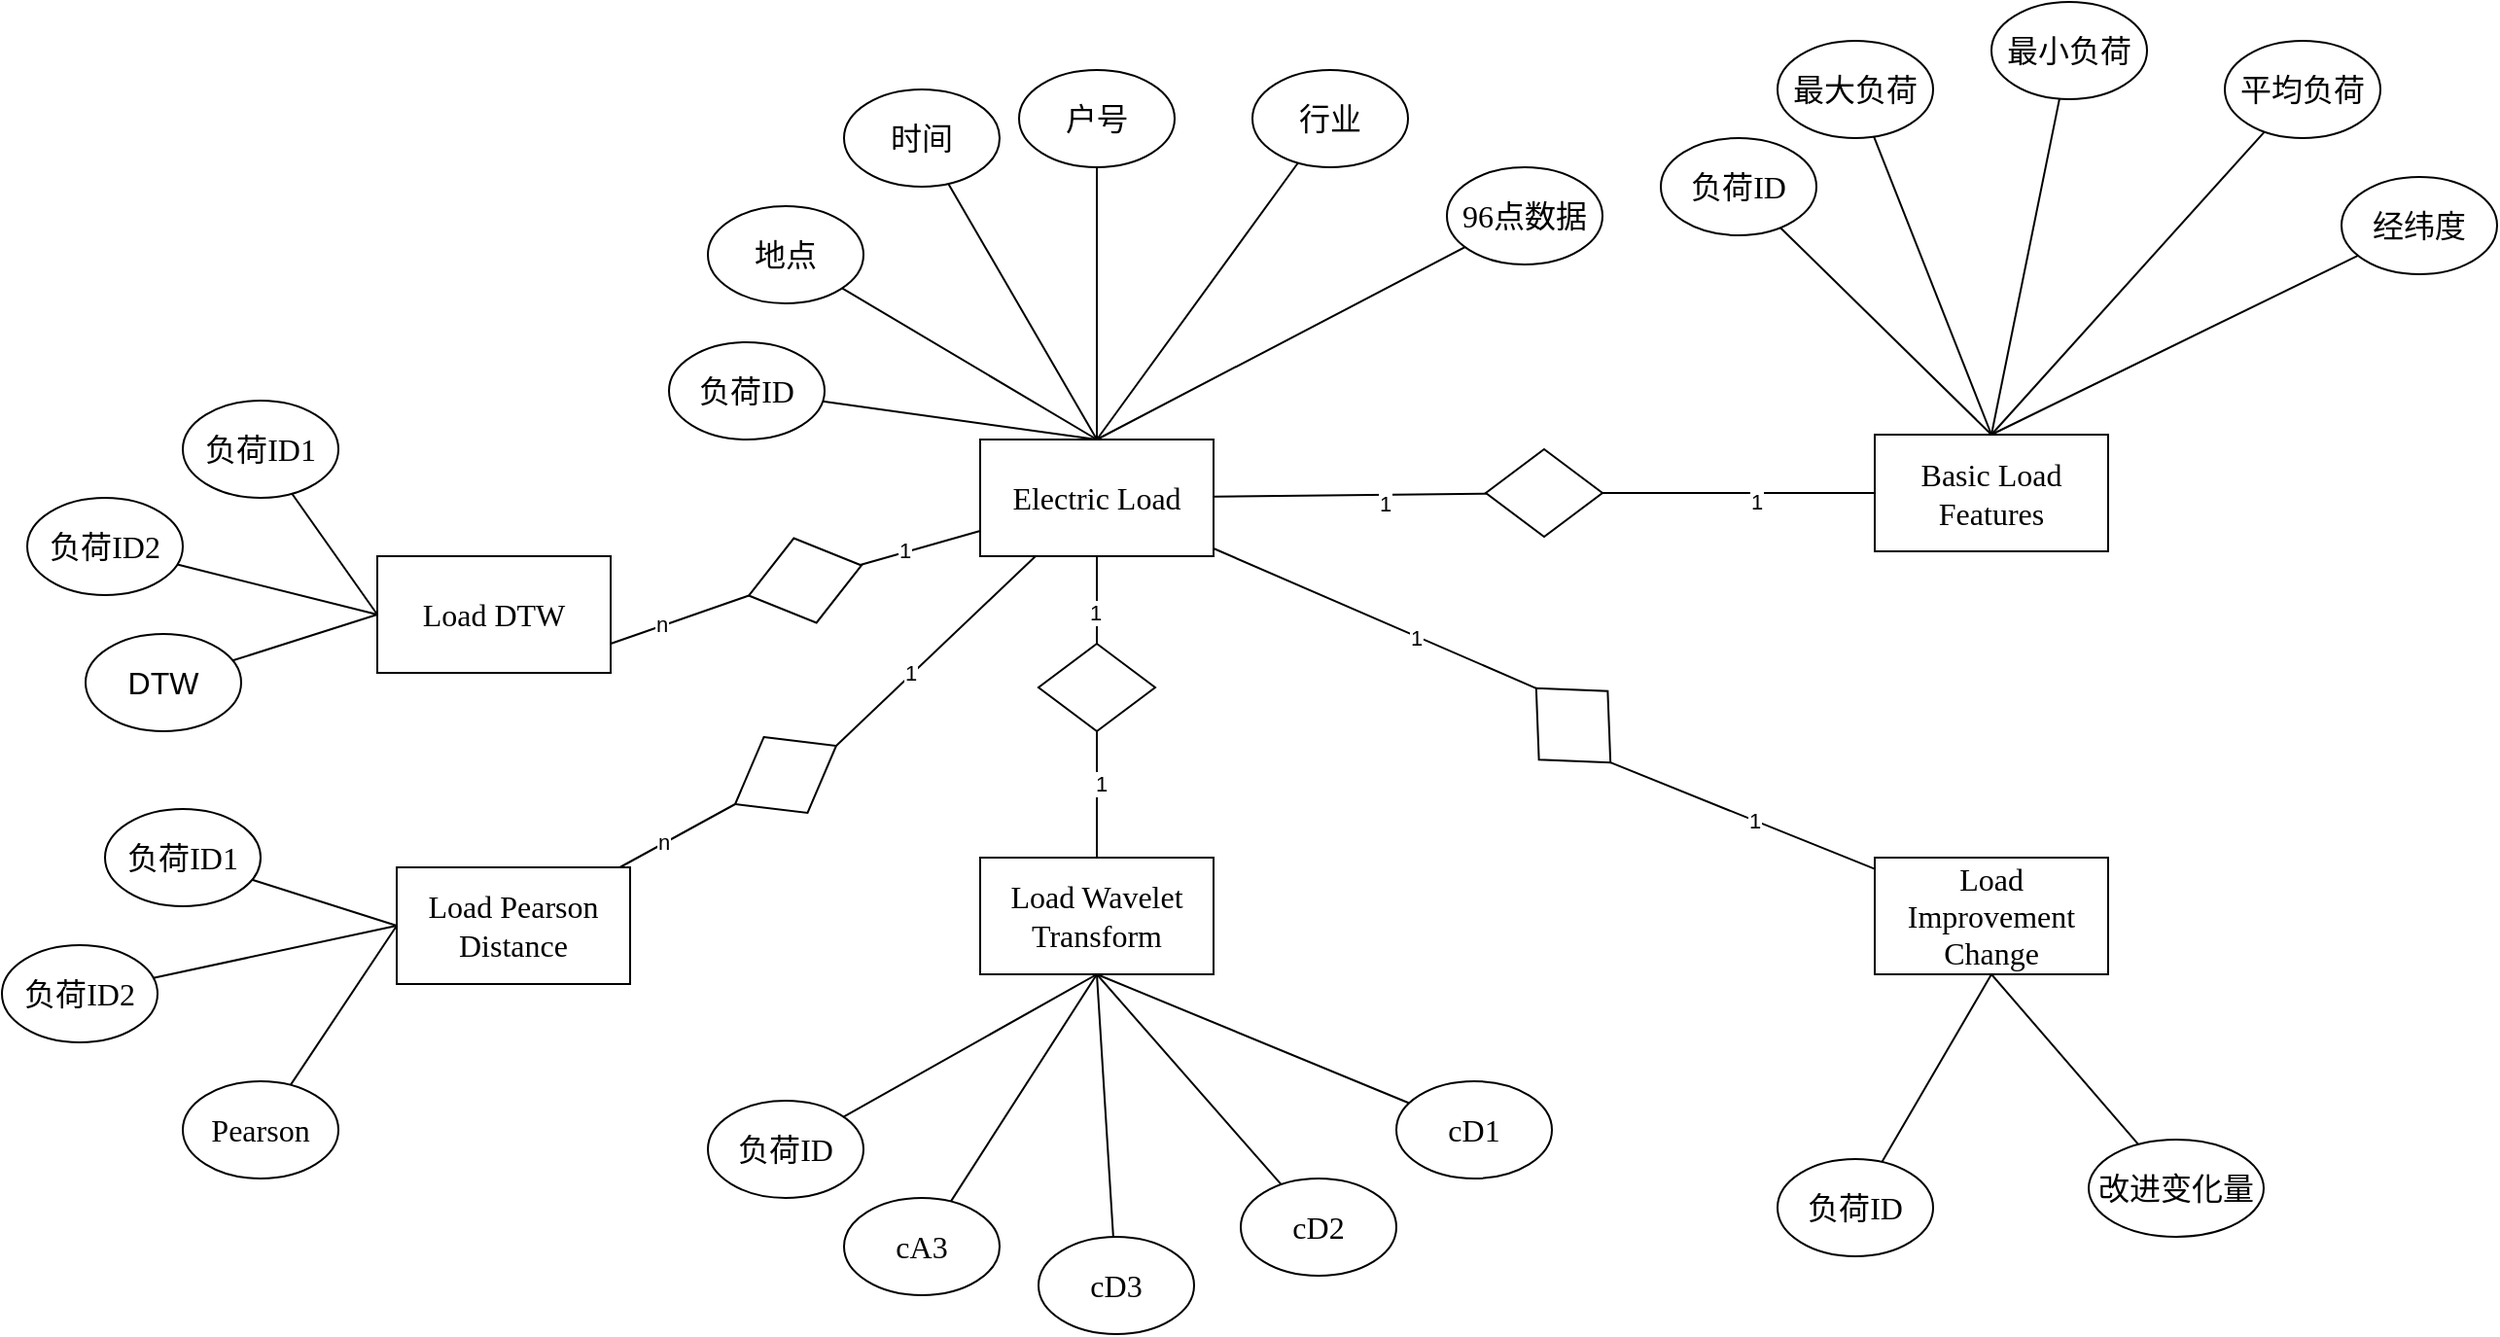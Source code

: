 <mxfile version="24.6.5" type="github">
  <diagram name="第 1 页" id="L7j6VMS08V03UZehalkH">
    <mxGraphModel dx="1859" dy="625" grid="1" gridSize="10" guides="1" tooltips="1" connect="1" arrows="1" fold="1" page="1" pageScale="1" pageWidth="827" pageHeight="1169" math="0" shadow="0">
      <root>
        <mxCell id="0" />
        <mxCell id="1" parent="0" />
        <mxCell id="dhrCfTJYzPtT5JMYGl7l-1" value="&lt;span style=&quot;text-align: start; font-size: 12pt; font-family: &amp;quot;Times New Roman&amp;quot;, serif;&quot; lang=&quot;EN-US&quot;&gt;Electric Load&lt;/span&gt;&lt;span style=&quot;font-size: medium; text-align: start;&quot;&gt;&lt;/span&gt;" style="rounded=0;whiteSpace=wrap;html=1;" vertex="1" parent="1">
          <mxGeometry x="200" y="310" width="120" height="60" as="geometry" />
        </mxCell>
        <mxCell id="dhrCfTJYzPtT5JMYGl7l-2" value="&lt;span style=&quot;text-align: start; font-size: 12pt; font-family: 仿宋_GB2312;&quot;&gt;户号&lt;/span&gt;&lt;span style=&quot;font-size: medium; text-align: start;&quot;&gt;&lt;/span&gt;" style="ellipse;whiteSpace=wrap;html=1;" vertex="1" parent="1">
          <mxGeometry x="220" y="120" width="80" height="50" as="geometry" />
        </mxCell>
        <mxCell id="dhrCfTJYzPtT5JMYGl7l-3" value="&lt;span style=&quot;text-align: start; font-size: 12pt; font-family: 仿宋_GB2312;&quot;&gt;行业&lt;/span&gt;&lt;span style=&quot;font-size: medium; text-align: start;&quot;&gt;&lt;/span&gt;" style="ellipse;whiteSpace=wrap;html=1;" vertex="1" parent="1">
          <mxGeometry x="340" y="120" width="80" height="50" as="geometry" />
        </mxCell>
        <mxCell id="dhrCfTJYzPtT5JMYGl7l-4" value="&lt;span style=&quot;text-align: start; font-size: 12pt; font-family: 仿宋_GB2312;&quot;&gt;时间&lt;/span&gt;&lt;span style=&quot;font-size: medium; text-align: start;&quot;&gt;&lt;/span&gt;" style="ellipse;whiteSpace=wrap;html=1;" vertex="1" parent="1">
          <mxGeometry x="130" y="130" width="80" height="50" as="geometry" />
        </mxCell>
        <mxCell id="dhrCfTJYzPtT5JMYGl7l-5" value="&lt;span style=&quot;text-align: start; font-size: 12pt; font-family: 仿宋_GB2312;&quot;&gt;地点&lt;/span&gt;" style="ellipse;whiteSpace=wrap;html=1;" vertex="1" parent="1">
          <mxGeometry x="60" y="190" width="80" height="50" as="geometry" />
        </mxCell>
        <mxCell id="dhrCfTJYzPtT5JMYGl7l-8" style="rounded=0;orthogonalLoop=1;jettySize=auto;html=1;entryX=0.5;entryY=0;entryDx=0;entryDy=0;endArrow=none;endFill=0;" edge="1" parent="1" source="dhrCfTJYzPtT5JMYGl7l-6" target="dhrCfTJYzPtT5JMYGl7l-1">
          <mxGeometry relative="1" as="geometry" />
        </mxCell>
        <mxCell id="dhrCfTJYzPtT5JMYGl7l-6" value="&lt;span style=&quot;text-align: start; font-size: 12pt; font-family: 仿宋_GB2312;&quot;&gt;负荷&lt;/span&gt;&lt;span style=&quot;text-align: start; font-size: 12pt; font-family: &amp;quot;Times New Roman&amp;quot;, serif;&quot; lang=&quot;EN-US&quot;&gt;ID&lt;/span&gt;&lt;span style=&quot;font-size: medium; text-align: start;&quot;&gt;&lt;/span&gt;" style="ellipse;whiteSpace=wrap;html=1;" vertex="1" parent="1">
          <mxGeometry x="40" y="260" width="80" height="50" as="geometry" />
        </mxCell>
        <mxCell id="dhrCfTJYzPtT5JMYGl7l-7" value="&lt;span style=&quot;text-align: start; font-size: 12pt; font-family: &amp;quot;Times New Roman&amp;quot;, serif;&quot; lang=&quot;EN-US&quot;&gt;96&lt;/span&gt;&lt;span style=&quot;text-align: start; font-size: 12pt; font-family: 仿宋_GB2312;&quot;&gt;点数据&lt;/span&gt;&lt;span style=&quot;font-size: medium; text-align: start;&quot;&gt;&lt;/span&gt;" style="ellipse;whiteSpace=wrap;html=1;" vertex="1" parent="1">
          <mxGeometry x="440" y="170" width="80" height="50" as="geometry" />
        </mxCell>
        <mxCell id="dhrCfTJYzPtT5JMYGl7l-9" style="rounded=0;orthogonalLoop=1;jettySize=auto;html=1;entryX=0.5;entryY=0;entryDx=0;entryDy=0;endArrow=none;endFill=0;" edge="1" parent="1" source="dhrCfTJYzPtT5JMYGl7l-5" target="dhrCfTJYzPtT5JMYGl7l-1">
          <mxGeometry relative="1" as="geometry">
            <mxPoint x="48" y="183" as="sourcePoint" />
            <mxPoint x="220" y="350" as="targetPoint" />
          </mxGeometry>
        </mxCell>
        <mxCell id="dhrCfTJYzPtT5JMYGl7l-10" style="rounded=0;orthogonalLoop=1;jettySize=auto;html=1;entryX=0.5;entryY=0;entryDx=0;entryDy=0;endArrow=none;endFill=0;" edge="1" parent="1" source="dhrCfTJYzPtT5JMYGl7l-4" target="dhrCfTJYzPtT5JMYGl7l-1">
          <mxGeometry relative="1" as="geometry">
            <mxPoint x="58" y="193" as="sourcePoint" />
            <mxPoint x="230" y="360" as="targetPoint" />
          </mxGeometry>
        </mxCell>
        <mxCell id="dhrCfTJYzPtT5JMYGl7l-11" style="rounded=0;orthogonalLoop=1;jettySize=auto;html=1;entryX=0.5;entryY=0;entryDx=0;entryDy=0;endArrow=none;endFill=0;" edge="1" parent="1" source="dhrCfTJYzPtT5JMYGl7l-2" target="dhrCfTJYzPtT5JMYGl7l-1">
          <mxGeometry relative="1" as="geometry">
            <mxPoint x="68" y="203" as="sourcePoint" />
            <mxPoint x="240" y="370" as="targetPoint" />
          </mxGeometry>
        </mxCell>
        <mxCell id="dhrCfTJYzPtT5JMYGl7l-12" style="rounded=0;orthogonalLoop=1;jettySize=auto;html=1;entryX=0.5;entryY=0;entryDx=0;entryDy=0;endArrow=none;endFill=0;" edge="1" parent="1" source="dhrCfTJYzPtT5JMYGl7l-3" target="dhrCfTJYzPtT5JMYGl7l-1">
          <mxGeometry relative="1" as="geometry">
            <mxPoint x="78" y="213" as="sourcePoint" />
            <mxPoint x="250" y="380" as="targetPoint" />
          </mxGeometry>
        </mxCell>
        <mxCell id="dhrCfTJYzPtT5JMYGl7l-13" style="rounded=0;orthogonalLoop=1;jettySize=auto;html=1;entryX=0.5;entryY=0;entryDx=0;entryDy=0;endArrow=none;endFill=0;" edge="1" parent="1" source="dhrCfTJYzPtT5JMYGl7l-7" target="dhrCfTJYzPtT5JMYGl7l-1">
          <mxGeometry relative="1" as="geometry">
            <mxPoint x="88" y="223" as="sourcePoint" />
            <mxPoint x="260" y="390" as="targetPoint" />
          </mxGeometry>
        </mxCell>
        <mxCell id="dhrCfTJYzPtT5JMYGl7l-15" value="&lt;span style=&quot;text-align: start; font-size: 12pt; font-family: &amp;quot;Times New Roman&amp;quot;, serif;&quot; lang=&quot;EN-US&quot;&gt;Basic Load Features&lt;/span&gt;&lt;span style=&quot;font-size: medium; text-align: start;&quot;&gt;&lt;/span&gt;" style="rounded=0;whiteSpace=wrap;html=1;" vertex="1" parent="1">
          <mxGeometry x="660" y="307.5" width="120" height="60" as="geometry" />
        </mxCell>
        <mxCell id="dhrCfTJYzPtT5JMYGl7l-16" value="&lt;span style=&quot;text-align: start; font-size: 12pt; font-family: 仿宋_GB2312;&quot;&gt;负荷&lt;/span&gt;&lt;span style=&quot;text-align: start; font-size: 12pt; font-family: &amp;quot;Times New Roman&amp;quot;, serif;&quot; lang=&quot;EN-US&quot;&gt;ID&lt;/span&gt;&lt;span style=&quot;font-size: medium; text-align: start;&quot;&gt;&lt;/span&gt;" style="ellipse;whiteSpace=wrap;html=1;" vertex="1" parent="1">
          <mxGeometry x="550" y="155" width="80" height="50" as="geometry" />
        </mxCell>
        <mxCell id="dhrCfTJYzPtT5JMYGl7l-17" value="&lt;span style=&quot;text-align: start; font-size: 12pt; font-family: 仿宋_GB2312;&quot;&gt;经纬度&lt;/span&gt;&lt;span style=&quot;font-size: medium; text-align: start;&quot;&gt;&lt;/span&gt;" style="ellipse;whiteSpace=wrap;html=1;" vertex="1" parent="1">
          <mxGeometry x="900" y="175" width="80" height="50" as="geometry" />
        </mxCell>
        <mxCell id="dhrCfTJYzPtT5JMYGl7l-18" value="&lt;span style=&quot;text-align: start; font-size: 12pt; font-family: 仿宋_GB2312;&quot;&gt;平均负荷&lt;/span&gt;&lt;span style=&quot;font-size: medium; text-align: start;&quot;&gt;&lt;/span&gt;" style="ellipse;whiteSpace=wrap;html=1;" vertex="1" parent="1">
          <mxGeometry x="840" y="105" width="80" height="50" as="geometry" />
        </mxCell>
        <mxCell id="dhrCfTJYzPtT5JMYGl7l-19" value="&lt;span style=&quot;text-align: start; font-size: 12pt; font-family: 仿宋_GB2312;&quot;&gt;最小负荷&lt;/span&gt;&lt;span style=&quot;font-size: medium; text-align: start;&quot;&gt;&lt;/span&gt;" style="ellipse;whiteSpace=wrap;html=1;" vertex="1" parent="1">
          <mxGeometry x="720" y="85" width="80" height="50" as="geometry" />
        </mxCell>
        <mxCell id="dhrCfTJYzPtT5JMYGl7l-20" value="&lt;span style=&quot;text-align: start; font-size: 12pt; font-family: 仿宋_GB2312;&quot;&gt;最大负荷&lt;/span&gt;&lt;span style=&quot;font-size: medium; text-align: start;&quot;&gt;&lt;/span&gt;" style="ellipse;whiteSpace=wrap;html=1;" vertex="1" parent="1">
          <mxGeometry x="610" y="105" width="80" height="50" as="geometry" />
        </mxCell>
        <mxCell id="dhrCfTJYzPtT5JMYGl7l-21" style="rounded=0;orthogonalLoop=1;jettySize=auto;html=1;endArrow=none;endFill=0;entryX=0.5;entryY=0;entryDx=0;entryDy=0;" edge="1" parent="1" source="dhrCfTJYzPtT5JMYGl7l-16" target="dhrCfTJYzPtT5JMYGl7l-15">
          <mxGeometry relative="1" as="geometry">
            <mxPoint x="450" y="205" as="sourcePoint" />
            <mxPoint x="910" y="270" as="targetPoint" />
          </mxGeometry>
        </mxCell>
        <mxCell id="dhrCfTJYzPtT5JMYGl7l-22" style="rounded=0;orthogonalLoop=1;jettySize=auto;html=1;endArrow=none;endFill=0;entryX=0.5;entryY=0;entryDx=0;entryDy=0;" edge="1" parent="1" source="dhrCfTJYzPtT5JMYGl7l-20" target="dhrCfTJYzPtT5JMYGl7l-15">
          <mxGeometry relative="1" as="geometry">
            <mxPoint x="460" y="215" as="sourcePoint" />
            <mxPoint x="910" y="270" as="targetPoint" />
            <Array as="points" />
          </mxGeometry>
        </mxCell>
        <mxCell id="dhrCfTJYzPtT5JMYGl7l-23" style="rounded=0;orthogonalLoop=1;jettySize=auto;html=1;endArrow=none;endFill=0;entryX=0.5;entryY=0;entryDx=0;entryDy=0;" edge="1" parent="1" source="dhrCfTJYzPtT5JMYGl7l-19" target="dhrCfTJYzPtT5JMYGl7l-15">
          <mxGeometry relative="1" as="geometry">
            <mxPoint x="470" y="225" as="sourcePoint" />
            <mxPoint x="910" y="270" as="targetPoint" />
          </mxGeometry>
        </mxCell>
        <mxCell id="dhrCfTJYzPtT5JMYGl7l-24" style="rounded=0;orthogonalLoop=1;jettySize=auto;html=1;entryX=0.5;entryY=0;entryDx=0;entryDy=0;endArrow=none;endFill=0;" edge="1" parent="1" source="dhrCfTJYzPtT5JMYGl7l-18" target="dhrCfTJYzPtT5JMYGl7l-15">
          <mxGeometry relative="1" as="geometry">
            <mxPoint x="480" y="235" as="sourcePoint" />
            <mxPoint x="310" y="350" as="targetPoint" />
          </mxGeometry>
        </mxCell>
        <mxCell id="dhrCfTJYzPtT5JMYGl7l-25" style="rounded=0;orthogonalLoop=1;jettySize=auto;html=1;entryX=0.5;entryY=0;entryDx=0;entryDy=0;endArrow=none;endFill=0;" edge="1" parent="1" source="dhrCfTJYzPtT5JMYGl7l-17" target="dhrCfTJYzPtT5JMYGl7l-15">
          <mxGeometry relative="1" as="geometry">
            <mxPoint x="490" y="245" as="sourcePoint" />
            <mxPoint x="320" y="360" as="targetPoint" />
          </mxGeometry>
        </mxCell>
        <mxCell id="dhrCfTJYzPtT5JMYGl7l-27" value="&lt;span style=&quot;text-align: start; font-size: 12pt; font-family: &amp;quot;Times New Roman&amp;quot;, serif;&quot; lang=&quot;EN-US&quot;&gt;Load Wavelet Transform&lt;/span&gt;&lt;span style=&quot;font-size: medium; text-align: start;&quot;&gt;&lt;/span&gt;" style="rounded=0;whiteSpace=wrap;html=1;" vertex="1" parent="1">
          <mxGeometry x="200" y="525" width="120" height="60" as="geometry" />
        </mxCell>
        <mxCell id="dhrCfTJYzPtT5JMYGl7l-28" value="&lt;span style=&quot;text-align: start; font-size: 12pt; font-family: &amp;quot;Times New Roman&amp;quot;, serif;&quot; lang=&quot;EN-US&quot;&gt;Load DTW&lt;/span&gt;&lt;span style=&quot;font-size: medium; text-align: start;&quot;&gt;&lt;/span&gt;" style="rounded=0;whiteSpace=wrap;html=1;" vertex="1" parent="1">
          <mxGeometry x="-110" y="370" width="120" height="60" as="geometry" />
        </mxCell>
        <mxCell id="dhrCfTJYzPtT5JMYGl7l-29" value="&lt;span style=&quot;text-align: start; font-size: 12pt; font-family: &amp;quot;Times New Roman&amp;quot;, serif;&quot; lang=&quot;EN-US&quot;&gt;Load Improvement Change&lt;/span&gt;&lt;span style=&quot;font-size: medium; text-align: start;&quot;&gt;&lt;/span&gt;" style="rounded=0;whiteSpace=wrap;html=1;" vertex="1" parent="1">
          <mxGeometry x="660" y="525" width="120" height="60" as="geometry" />
        </mxCell>
        <mxCell id="dhrCfTJYzPtT5JMYGl7l-30" value="&lt;span style=&quot;text-align: start; font-size: 12pt; font-family: &amp;quot;Times New Roman&amp;quot;, serif;&quot; lang=&quot;EN-US&quot;&gt;Load Pearson Distance&lt;/span&gt;&lt;span style=&quot;font-size: medium; text-align: start;&quot;&gt;&lt;/span&gt;" style="rounded=0;whiteSpace=wrap;html=1;" vertex="1" parent="1">
          <mxGeometry x="-100" y="530" width="120" height="60" as="geometry" />
        </mxCell>
        <mxCell id="dhrCfTJYzPtT5JMYGl7l-31" value="&lt;span style=&quot;text-align: start; font-size: 12pt; font-family: 仿宋_GB2312;&quot;&gt;负荷&lt;/span&gt;&lt;span style=&quot;text-align: start; font-size: 12pt; font-family: &amp;quot;Times New Roman&amp;quot;, serif;&quot; lang=&quot;EN-US&quot;&gt;ID&lt;/span&gt;&lt;span style=&quot;font-size: medium; text-align: start;&quot;&gt;&lt;/span&gt;" style="ellipse;whiteSpace=wrap;html=1;" vertex="1" parent="1">
          <mxGeometry x="60" y="650" width="80" height="50" as="geometry" />
        </mxCell>
        <mxCell id="dhrCfTJYzPtT5JMYGl7l-32" value="&lt;span style=&quot;text-align: start; font-size: 12pt; font-family: &amp;quot;Times New Roman&amp;quot;, serif;&quot; lang=&quot;EN-US&quot;&gt;cA3&lt;/span&gt;&lt;span style=&quot;font-size: medium; text-align: start;&quot;&gt;&lt;/span&gt;" style="ellipse;whiteSpace=wrap;html=1;" vertex="1" parent="1">
          <mxGeometry x="130" y="700" width="80" height="50" as="geometry" />
        </mxCell>
        <mxCell id="dhrCfTJYzPtT5JMYGl7l-33" value="&lt;span style=&quot;text-align: start; font-size: 12pt; font-family: &amp;quot;Times New Roman&amp;quot;, serif;&quot; lang=&quot;EN-US&quot;&gt;cD3&lt;/span&gt;&lt;span style=&quot;font-size: medium; text-align: start;&quot;&gt;&lt;/span&gt;" style="ellipse;whiteSpace=wrap;html=1;" vertex="1" parent="1">
          <mxGeometry x="230" y="720" width="80" height="50" as="geometry" />
        </mxCell>
        <mxCell id="dhrCfTJYzPtT5JMYGl7l-34" value="&lt;span style=&quot;text-align: start; font-size: 12pt; font-family: &amp;quot;Times New Roman&amp;quot;, serif;&quot; lang=&quot;EN-US&quot;&gt;cD2&lt;/span&gt;" style="ellipse;whiteSpace=wrap;html=1;" vertex="1" parent="1">
          <mxGeometry x="334" y="690" width="80" height="50" as="geometry" />
        </mxCell>
        <mxCell id="dhrCfTJYzPtT5JMYGl7l-35" value="&lt;span style=&quot;text-align: start; font-size: 12pt; font-family: &amp;quot;Times New Roman&amp;quot;, serif;&quot; lang=&quot;EN-US&quot;&gt;cD1&lt;/span&gt;" style="ellipse;whiteSpace=wrap;html=1;" vertex="1" parent="1">
          <mxGeometry x="414" y="640" width="80" height="50" as="geometry" />
        </mxCell>
        <mxCell id="dhrCfTJYzPtT5JMYGl7l-36" style="rounded=0;orthogonalLoop=1;jettySize=auto;html=1;endArrow=none;endFill=0;entryX=0.5;entryY=1;entryDx=0;entryDy=0;" edge="1" parent="1" source="dhrCfTJYzPtT5JMYGl7l-31" target="dhrCfTJYzPtT5JMYGl7l-27">
          <mxGeometry relative="1" as="geometry">
            <mxPoint x="129" y="300" as="sourcePoint" />
            <mxPoint x="280" y="550" as="targetPoint" />
          </mxGeometry>
        </mxCell>
        <mxCell id="dhrCfTJYzPtT5JMYGl7l-37" style="rounded=0;orthogonalLoop=1;jettySize=auto;html=1;endArrow=none;endFill=0;entryX=0.5;entryY=1;entryDx=0;entryDy=0;" edge="1" parent="1" source="dhrCfTJYzPtT5JMYGl7l-32" target="dhrCfTJYzPtT5JMYGl7l-27">
          <mxGeometry relative="1" as="geometry">
            <mxPoint x="139" y="310" as="sourcePoint" />
            <mxPoint x="280" y="550" as="targetPoint" />
          </mxGeometry>
        </mxCell>
        <mxCell id="dhrCfTJYzPtT5JMYGl7l-38" style="rounded=0;orthogonalLoop=1;jettySize=auto;html=1;entryX=0.5;entryY=1;entryDx=0;entryDy=0;endArrow=none;endFill=0;" edge="1" parent="1" source="dhrCfTJYzPtT5JMYGl7l-33" target="dhrCfTJYzPtT5JMYGl7l-27">
          <mxGeometry relative="1" as="geometry">
            <mxPoint x="149" y="320" as="sourcePoint" />
            <mxPoint x="300" y="340" as="targetPoint" />
          </mxGeometry>
        </mxCell>
        <mxCell id="dhrCfTJYzPtT5JMYGl7l-39" style="rounded=0;orthogonalLoop=1;jettySize=auto;html=1;entryX=0.5;entryY=1;entryDx=0;entryDy=0;endArrow=none;endFill=0;" edge="1" parent="1" source="dhrCfTJYzPtT5JMYGl7l-34" target="dhrCfTJYzPtT5JMYGl7l-27">
          <mxGeometry relative="1" as="geometry">
            <mxPoint x="159" y="330" as="sourcePoint" />
            <mxPoint x="310" y="350" as="targetPoint" />
          </mxGeometry>
        </mxCell>
        <mxCell id="dhrCfTJYzPtT5JMYGl7l-40" style="rounded=0;orthogonalLoop=1;jettySize=auto;html=1;entryX=0.5;entryY=1;entryDx=0;entryDy=0;endArrow=none;endFill=0;" edge="1" parent="1" source="dhrCfTJYzPtT5JMYGl7l-35" target="dhrCfTJYzPtT5JMYGl7l-27">
          <mxGeometry relative="1" as="geometry">
            <mxPoint x="169" y="340" as="sourcePoint" />
            <mxPoint x="320" y="360" as="targetPoint" />
          </mxGeometry>
        </mxCell>
        <mxCell id="dhrCfTJYzPtT5JMYGl7l-41" value="&lt;span style=&quot;text-align: start; font-size: 12pt; font-family: 仿宋_GB2312;&quot;&gt;负荷&lt;/span&gt;&lt;span style=&quot;text-align: start; font-size: 12pt; font-family: &amp;quot;Times New Roman&amp;quot;, serif;&quot; lang=&quot;EN-US&quot;&gt;ID&lt;/span&gt;&lt;span style=&quot;font-size: medium; text-align: start;&quot;&gt;&lt;/span&gt;" style="ellipse;whiteSpace=wrap;html=1;" vertex="1" parent="1">
          <mxGeometry x="610" y="680" width="80" height="50" as="geometry" />
        </mxCell>
        <mxCell id="dhrCfTJYzPtT5JMYGl7l-42" value="&lt;div style=&quot;text-align: start;&quot;&gt;&lt;font face=&quot;仿宋_GB2312&quot;&gt;&lt;span style=&quot;font-size: 16px;&quot;&gt;改进变化量&lt;/span&gt;&lt;/font&gt;&lt;/div&gt;" style="ellipse;whiteSpace=wrap;html=1;" vertex="1" parent="1">
          <mxGeometry x="770" y="670" width="90" height="50" as="geometry" />
        </mxCell>
        <mxCell id="dhrCfTJYzPtT5JMYGl7l-43" style="rounded=0;orthogonalLoop=1;jettySize=auto;html=1;entryX=0.5;entryY=1;entryDx=0;entryDy=0;endArrow=none;endFill=0;" edge="1" parent="1" source="dhrCfTJYzPtT5JMYGl7l-41" target="dhrCfTJYzPtT5JMYGl7l-29">
          <mxGeometry relative="1" as="geometry">
            <mxPoint x="434" y="659" as="sourcePoint" />
            <mxPoint x="270" y="570" as="targetPoint" />
          </mxGeometry>
        </mxCell>
        <mxCell id="dhrCfTJYzPtT5JMYGl7l-44" style="rounded=0;orthogonalLoop=1;jettySize=auto;html=1;entryX=0.5;entryY=1;entryDx=0;entryDy=0;endArrow=none;endFill=0;" edge="1" parent="1" source="dhrCfTJYzPtT5JMYGl7l-42" target="dhrCfTJYzPtT5JMYGl7l-29">
          <mxGeometry relative="1" as="geometry">
            <mxPoint x="444" y="669" as="sourcePoint" />
            <mxPoint x="280" y="580" as="targetPoint" />
          </mxGeometry>
        </mxCell>
        <mxCell id="dhrCfTJYzPtT5JMYGl7l-45" value="&lt;span style=&quot;text-align: start; font-size: 12pt; font-family: 仿宋_GB2312;&quot;&gt;负荷&lt;/span&gt;&lt;span style=&quot;text-align: start; font-size: 12pt; font-family: &amp;quot;Times New Roman&amp;quot;, serif;&quot; lang=&quot;EN-US&quot;&gt;ID2&lt;/span&gt;&lt;span style=&quot;font-size: medium; text-align: start;&quot;&gt;&lt;/span&gt;" style="ellipse;whiteSpace=wrap;html=1;" vertex="1" parent="1">
          <mxGeometry x="-290" y="340" width="80" height="50" as="geometry" />
        </mxCell>
        <mxCell id="dhrCfTJYzPtT5JMYGl7l-46" value="&lt;span style=&quot;text-align: start; font-size: 12pt; font-family: 仿宋_GB2312;&quot;&gt;负荷&lt;/span&gt;&lt;span style=&quot;text-align: start; font-size: 12pt; font-family: &amp;quot;Times New Roman&amp;quot;, serif;&quot; lang=&quot;EN-US&quot;&gt;ID1&lt;/span&gt;&lt;span style=&quot;font-size: medium; text-align: start;&quot;&gt;&lt;/span&gt;" style="ellipse;whiteSpace=wrap;html=1;" vertex="1" parent="1">
          <mxGeometry x="-210" y="290" width="80" height="50" as="geometry" />
        </mxCell>
        <mxCell id="dhrCfTJYzPtT5JMYGl7l-47" value="&lt;span style=&quot;text-align: start; font-size: 12pt;&quot; lang=&quot;EN-US&quot;&gt;DTW&lt;/span&gt;&lt;span style=&quot;font-size: medium; text-align: start;&quot;&gt;&lt;/span&gt;" style="ellipse;whiteSpace=wrap;html=1;" vertex="1" parent="1">
          <mxGeometry x="-260" y="410" width="80" height="50" as="geometry" />
        </mxCell>
        <mxCell id="dhrCfTJYzPtT5JMYGl7l-48" value="&lt;div style=&quot;text-align: start;&quot;&gt;&lt;span style=&quot;background-color: initial; font-size: 16px;&quot;&gt;&lt;font face=&quot;仿宋_GB2312&quot;&gt;Pearson&lt;/font&gt;&lt;/span&gt;&lt;/div&gt;" style="ellipse;whiteSpace=wrap;html=1;" vertex="1" parent="1">
          <mxGeometry x="-210" y="640" width="80" height="50" as="geometry" />
        </mxCell>
        <mxCell id="dhrCfTJYzPtT5JMYGl7l-49" value="&lt;span style=&quot;text-align: start; font-size: 12pt; font-family: 仿宋_GB2312;&quot;&gt;负荷&lt;/span&gt;&lt;span style=&quot;text-align: start; font-size: 12pt; font-family: &amp;quot;Times New Roman&amp;quot;, serif;&quot; lang=&quot;EN-US&quot;&gt;ID2&lt;/span&gt;&lt;span style=&quot;font-size: medium; text-align: start;&quot;&gt;&lt;/span&gt;" style="ellipse;whiteSpace=wrap;html=1;" vertex="1" parent="1">
          <mxGeometry x="-303" y="570" width="80" height="50" as="geometry" />
        </mxCell>
        <mxCell id="dhrCfTJYzPtT5JMYGl7l-50" value="&lt;span style=&quot;text-align: start; font-size: 12pt; font-family: 仿宋_GB2312;&quot;&gt;负荷&lt;/span&gt;&lt;span style=&quot;text-align: start; font-size: 12pt; font-family: &amp;quot;Times New Roman&amp;quot;, serif;&quot; lang=&quot;EN-US&quot;&gt;ID1&lt;/span&gt;&lt;span style=&quot;font-size: medium; text-align: start;&quot;&gt;&lt;/span&gt;" style="ellipse;whiteSpace=wrap;html=1;" vertex="1" parent="1">
          <mxGeometry x="-250" y="500" width="80" height="50" as="geometry" />
        </mxCell>
        <mxCell id="dhrCfTJYzPtT5JMYGl7l-51" style="rounded=0;orthogonalLoop=1;jettySize=auto;html=1;entryX=0;entryY=0.5;entryDx=0;entryDy=0;endArrow=none;endFill=0;" edge="1" parent="1" source="dhrCfTJYzPtT5JMYGl7l-46" target="dhrCfTJYzPtT5JMYGl7l-28">
          <mxGeometry relative="1" as="geometry">
            <mxPoint x="129" y="300" as="sourcePoint" />
            <mxPoint x="270" y="320" as="targetPoint" />
          </mxGeometry>
        </mxCell>
        <mxCell id="dhrCfTJYzPtT5JMYGl7l-52" style="rounded=0;orthogonalLoop=1;jettySize=auto;html=1;endArrow=none;endFill=0;entryX=0;entryY=0.5;entryDx=0;entryDy=0;" edge="1" parent="1" source="dhrCfTJYzPtT5JMYGl7l-45" target="dhrCfTJYzPtT5JMYGl7l-28">
          <mxGeometry relative="1" as="geometry">
            <mxPoint x="-142" y="347" as="sourcePoint" />
            <mxPoint x="-70" y="330" as="targetPoint" />
          </mxGeometry>
        </mxCell>
        <mxCell id="dhrCfTJYzPtT5JMYGl7l-53" style="rounded=0;orthogonalLoop=1;jettySize=auto;html=1;entryX=0;entryY=0.5;entryDx=0;entryDy=0;endArrow=none;endFill=0;" edge="1" parent="1" source="dhrCfTJYzPtT5JMYGl7l-50" target="dhrCfTJYzPtT5JMYGl7l-30">
          <mxGeometry relative="1" as="geometry">
            <mxPoint x="-132" y="357" as="sourcePoint" />
            <mxPoint x="-80" y="420" as="targetPoint" />
          </mxGeometry>
        </mxCell>
        <mxCell id="dhrCfTJYzPtT5JMYGl7l-54" style="rounded=0;orthogonalLoop=1;jettySize=auto;html=1;endArrow=none;endFill=0;entryX=0;entryY=0.5;entryDx=0;entryDy=0;" edge="1" parent="1" source="dhrCfTJYzPtT5JMYGl7l-47" target="dhrCfTJYzPtT5JMYGl7l-28">
          <mxGeometry relative="1" as="geometry">
            <mxPoint x="-203" y="384" as="sourcePoint" />
            <mxPoint x="-100" y="400" as="targetPoint" />
          </mxGeometry>
        </mxCell>
        <mxCell id="dhrCfTJYzPtT5JMYGl7l-55" style="rounded=0;orthogonalLoop=1;jettySize=auto;html=1;entryX=0;entryY=0.5;entryDx=0;entryDy=0;endArrow=none;endFill=0;" edge="1" parent="1" source="dhrCfTJYzPtT5JMYGl7l-49" target="dhrCfTJYzPtT5JMYGl7l-30">
          <mxGeometry relative="1" as="geometry">
            <mxPoint x="-163" y="545" as="sourcePoint" />
            <mxPoint x="-90" y="565" as="targetPoint" />
          </mxGeometry>
        </mxCell>
        <mxCell id="dhrCfTJYzPtT5JMYGl7l-56" style="rounded=0;orthogonalLoop=1;jettySize=auto;html=1;entryX=0;entryY=0.5;entryDx=0;entryDy=0;endArrow=none;endFill=0;" edge="1" parent="1" source="dhrCfTJYzPtT5JMYGl7l-48" target="dhrCfTJYzPtT5JMYGl7l-30">
          <mxGeometry relative="1" as="geometry">
            <mxPoint x="-153" y="555" as="sourcePoint" />
            <mxPoint x="-80" y="575" as="targetPoint" />
          </mxGeometry>
        </mxCell>
        <mxCell id="dhrCfTJYzPtT5JMYGl7l-57" value="" style="rhombus;whiteSpace=wrap;html=1;" vertex="1" parent="1">
          <mxGeometry x="460" y="315" width="60" height="45" as="geometry" />
        </mxCell>
        <mxCell id="dhrCfTJYzPtT5JMYGl7l-58" value="" style="rhombus;whiteSpace=wrap;html=1;direction=north;rotation=-45;" vertex="1" parent="1">
          <mxGeometry x="480" y="430" width="50" height="54" as="geometry" />
        </mxCell>
        <mxCell id="dhrCfTJYzPtT5JMYGl7l-59" value="" style="rhombus;whiteSpace=wrap;html=1;" vertex="1" parent="1">
          <mxGeometry x="230" y="415" width="60" height="45" as="geometry" />
        </mxCell>
        <mxCell id="dhrCfTJYzPtT5JMYGl7l-60" style="edgeStyle=none;rounded=0;orthogonalLoop=1;jettySize=auto;html=1;exitX=0;exitY=0.5;exitDx=0;exitDy=0;" edge="1" parent="1" source="dhrCfTJYzPtT5JMYGl7l-58" target="dhrCfTJYzPtT5JMYGl7l-58">
          <mxGeometry relative="1" as="geometry" />
        </mxCell>
        <mxCell id="dhrCfTJYzPtT5JMYGl7l-61" style="edgeStyle=none;rounded=0;orthogonalLoop=1;jettySize=auto;html=1;exitX=1;exitY=0.5;exitDx=0;exitDy=0;" edge="1" parent="1" source="dhrCfTJYzPtT5JMYGl7l-59" target="dhrCfTJYzPtT5JMYGl7l-59">
          <mxGeometry relative="1" as="geometry" />
        </mxCell>
        <mxCell id="dhrCfTJYzPtT5JMYGl7l-63" style="rounded=0;orthogonalLoop=1;jettySize=auto;html=1;endArrow=none;endFill=0;" edge="1" parent="1" source="dhrCfTJYzPtT5JMYGl7l-57" target="dhrCfTJYzPtT5JMYGl7l-1">
          <mxGeometry relative="1" as="geometry">
            <mxPoint x="459" y="221" as="sourcePoint" />
            <mxPoint x="270" y="320" as="targetPoint" />
          </mxGeometry>
        </mxCell>
        <mxCell id="dhrCfTJYzPtT5JMYGl7l-69" value="1" style="edgeLabel;html=1;align=center;verticalAlign=middle;resizable=0;points=[];" vertex="1" connectable="0" parent="dhrCfTJYzPtT5JMYGl7l-63">
          <mxGeometry x="-0.252" y="4" relative="1" as="geometry">
            <mxPoint as="offset" />
          </mxGeometry>
        </mxCell>
        <mxCell id="dhrCfTJYzPtT5JMYGl7l-64" style="rounded=0;orthogonalLoop=1;jettySize=auto;html=1;endArrow=none;endFill=0;exitX=1;exitY=0.5;exitDx=0;exitDy=0;" edge="1" parent="1" source="dhrCfTJYzPtT5JMYGl7l-58" target="dhrCfTJYzPtT5JMYGl7l-1">
          <mxGeometry relative="1" as="geometry">
            <mxPoint x="469" y="231" as="sourcePoint" />
            <mxPoint x="280" y="330" as="targetPoint" />
          </mxGeometry>
        </mxCell>
        <mxCell id="dhrCfTJYzPtT5JMYGl7l-73" value="1" style="edgeLabel;html=1;align=center;verticalAlign=middle;resizable=0;points=[];" vertex="1" connectable="0" parent="dhrCfTJYzPtT5JMYGl7l-64">
          <mxGeometry x="-0.252" y="1" relative="1" as="geometry">
            <mxPoint as="offset" />
          </mxGeometry>
        </mxCell>
        <mxCell id="dhrCfTJYzPtT5JMYGl7l-65" style="rounded=0;orthogonalLoop=1;jettySize=auto;html=1;endArrow=none;endFill=0;" edge="1" parent="1" source="dhrCfTJYzPtT5JMYGl7l-15" target="dhrCfTJYzPtT5JMYGl7l-57">
          <mxGeometry relative="1" as="geometry">
            <mxPoint x="479" y="241" as="sourcePoint" />
            <mxPoint x="290" y="340" as="targetPoint" />
          </mxGeometry>
        </mxCell>
        <mxCell id="dhrCfTJYzPtT5JMYGl7l-70" value="1" style="edgeLabel;html=1;align=center;verticalAlign=middle;resizable=0;points=[];" vertex="1" connectable="0" parent="dhrCfTJYzPtT5JMYGl7l-65">
          <mxGeometry x="-0.132" y="4" relative="1" as="geometry">
            <mxPoint as="offset" />
          </mxGeometry>
        </mxCell>
        <mxCell id="dhrCfTJYzPtT5JMYGl7l-66" style="rounded=0;orthogonalLoop=1;jettySize=auto;html=1;endArrow=none;endFill=0;entryX=0;entryY=0.5;entryDx=0;entryDy=0;" edge="1" parent="1" source="dhrCfTJYzPtT5JMYGl7l-29" target="dhrCfTJYzPtT5JMYGl7l-58">
          <mxGeometry relative="1" as="geometry">
            <mxPoint x="496" y="448" as="sourcePoint" />
            <mxPoint x="330" y="376" as="targetPoint" />
          </mxGeometry>
        </mxCell>
        <mxCell id="dhrCfTJYzPtT5JMYGl7l-72" value="1" style="edgeLabel;html=1;align=center;verticalAlign=middle;resizable=0;points=[];" vertex="1" connectable="0" parent="dhrCfTJYzPtT5JMYGl7l-66">
          <mxGeometry x="-0.079" relative="1" as="geometry">
            <mxPoint as="offset" />
          </mxGeometry>
        </mxCell>
        <mxCell id="dhrCfTJYzPtT5JMYGl7l-67" style="rounded=0;orthogonalLoop=1;jettySize=auto;html=1;endArrow=none;endFill=0;exitX=0.5;exitY=0;exitDx=0;exitDy=0;entryX=0.5;entryY=1;entryDx=0;entryDy=0;" edge="1" parent="1" source="dhrCfTJYzPtT5JMYGl7l-59" target="dhrCfTJYzPtT5JMYGl7l-1">
          <mxGeometry relative="1" as="geometry">
            <mxPoint x="496" y="448" as="sourcePoint" />
            <mxPoint x="330" y="376" as="targetPoint" />
          </mxGeometry>
        </mxCell>
        <mxCell id="dhrCfTJYzPtT5JMYGl7l-74" value="1" style="edgeLabel;html=1;align=center;verticalAlign=middle;resizable=0;points=[];" vertex="1" connectable="0" parent="dhrCfTJYzPtT5JMYGl7l-67">
          <mxGeometry x="-0.266" y="1" relative="1" as="geometry">
            <mxPoint as="offset" />
          </mxGeometry>
        </mxCell>
        <mxCell id="dhrCfTJYzPtT5JMYGl7l-68" style="rounded=0;orthogonalLoop=1;jettySize=auto;html=1;endArrow=none;endFill=0;entryX=0.5;entryY=1;entryDx=0;entryDy=0;" edge="1" parent="1" source="dhrCfTJYzPtT5JMYGl7l-27" target="dhrCfTJYzPtT5JMYGl7l-59">
          <mxGeometry relative="1" as="geometry">
            <mxPoint x="506" y="458" as="sourcePoint" />
            <mxPoint x="340" y="386" as="targetPoint" />
          </mxGeometry>
        </mxCell>
        <mxCell id="dhrCfTJYzPtT5JMYGl7l-75" value="1" style="edgeLabel;html=1;align=center;verticalAlign=middle;resizable=0;points=[];" vertex="1" connectable="0" parent="dhrCfTJYzPtT5JMYGl7l-68">
          <mxGeometry x="0.164" y="-2" relative="1" as="geometry">
            <mxPoint as="offset" />
          </mxGeometry>
        </mxCell>
        <mxCell id="dhrCfTJYzPtT5JMYGl7l-80" value="" style="rhombus;whiteSpace=wrap;html=1;rotation=-15;" vertex="1" parent="1">
          <mxGeometry x="80" y="360" width="60" height="45" as="geometry" />
        </mxCell>
        <mxCell id="dhrCfTJYzPtT5JMYGl7l-81" style="rounded=0;orthogonalLoop=1;jettySize=auto;html=1;endArrow=none;endFill=0;" edge="1" parent="1" source="dhrCfTJYzPtT5JMYGl7l-80" target="dhrCfTJYzPtT5JMYGl7l-1">
          <mxGeometry relative="1" as="geometry">
            <mxPoint x="496" y="448" as="sourcePoint" />
            <mxPoint x="330" y="376" as="targetPoint" />
          </mxGeometry>
        </mxCell>
        <mxCell id="dhrCfTJYzPtT5JMYGl7l-82" value="1" style="edgeLabel;html=1;align=center;verticalAlign=middle;resizable=0;points=[];" vertex="1" connectable="0" parent="dhrCfTJYzPtT5JMYGl7l-81">
          <mxGeometry x="-0.252" y="1" relative="1" as="geometry">
            <mxPoint as="offset" />
          </mxGeometry>
        </mxCell>
        <mxCell id="dhrCfTJYzPtT5JMYGl7l-83" style="rounded=0;orthogonalLoop=1;jettySize=auto;html=1;endArrow=none;endFill=0;entryX=0;entryY=0.5;entryDx=0;entryDy=0;exitX=1;exitY=0.75;exitDx=0;exitDy=0;" edge="1" parent="1" source="dhrCfTJYzPtT5JMYGl7l-28" target="dhrCfTJYzPtT5JMYGl7l-80">
          <mxGeometry relative="1" as="geometry">
            <mxPoint x="148" y="384" as="sourcePoint" />
            <mxPoint x="210" y="367" as="targetPoint" />
          </mxGeometry>
        </mxCell>
        <mxCell id="dhrCfTJYzPtT5JMYGl7l-84" value="n" style="edgeLabel;html=1;align=center;verticalAlign=middle;resizable=0;points=[];" vertex="1" connectable="0" parent="dhrCfTJYzPtT5JMYGl7l-83">
          <mxGeometry x="-0.252" y="1" relative="1" as="geometry">
            <mxPoint as="offset" />
          </mxGeometry>
        </mxCell>
        <mxCell id="dhrCfTJYzPtT5JMYGl7l-85" value="" style="rhombus;whiteSpace=wrap;html=1;rotation=-30;" vertex="1" parent="1">
          <mxGeometry x="70" y="460" width="60" height="45" as="geometry" />
        </mxCell>
        <mxCell id="dhrCfTJYzPtT5JMYGl7l-86" style="rounded=0;orthogonalLoop=1;jettySize=auto;html=1;endArrow=none;endFill=0;exitX=1;exitY=0.5;exitDx=0;exitDy=0;" edge="1" parent="1" source="dhrCfTJYzPtT5JMYGl7l-85" target="dhrCfTJYzPtT5JMYGl7l-1">
          <mxGeometry relative="1" as="geometry">
            <mxPoint x="148" y="384" as="sourcePoint" />
            <mxPoint x="210" y="367" as="targetPoint" />
          </mxGeometry>
        </mxCell>
        <mxCell id="dhrCfTJYzPtT5JMYGl7l-87" value="1" style="edgeLabel;html=1;align=center;verticalAlign=middle;resizable=0;points=[];" vertex="1" connectable="0" parent="dhrCfTJYzPtT5JMYGl7l-86">
          <mxGeometry x="-0.252" y="1" relative="1" as="geometry">
            <mxPoint as="offset" />
          </mxGeometry>
        </mxCell>
        <mxCell id="dhrCfTJYzPtT5JMYGl7l-88" style="rounded=0;orthogonalLoop=1;jettySize=auto;html=1;endArrow=none;endFill=0;entryX=0;entryY=0.5;entryDx=0;entryDy=0;" edge="1" parent="1" source="dhrCfTJYzPtT5JMYGl7l-30" target="dhrCfTJYzPtT5JMYGl7l-85">
          <mxGeometry relative="1" as="geometry">
            <mxPoint x="20" y="425" as="sourcePoint" />
            <mxPoint x="90" y="410" as="targetPoint" />
          </mxGeometry>
        </mxCell>
        <mxCell id="dhrCfTJYzPtT5JMYGl7l-89" value="n" style="edgeLabel;html=1;align=center;verticalAlign=middle;resizable=0;points=[];" vertex="1" connectable="0" parent="dhrCfTJYzPtT5JMYGl7l-88">
          <mxGeometry x="-0.252" y="1" relative="1" as="geometry">
            <mxPoint as="offset" />
          </mxGeometry>
        </mxCell>
      </root>
    </mxGraphModel>
  </diagram>
</mxfile>
